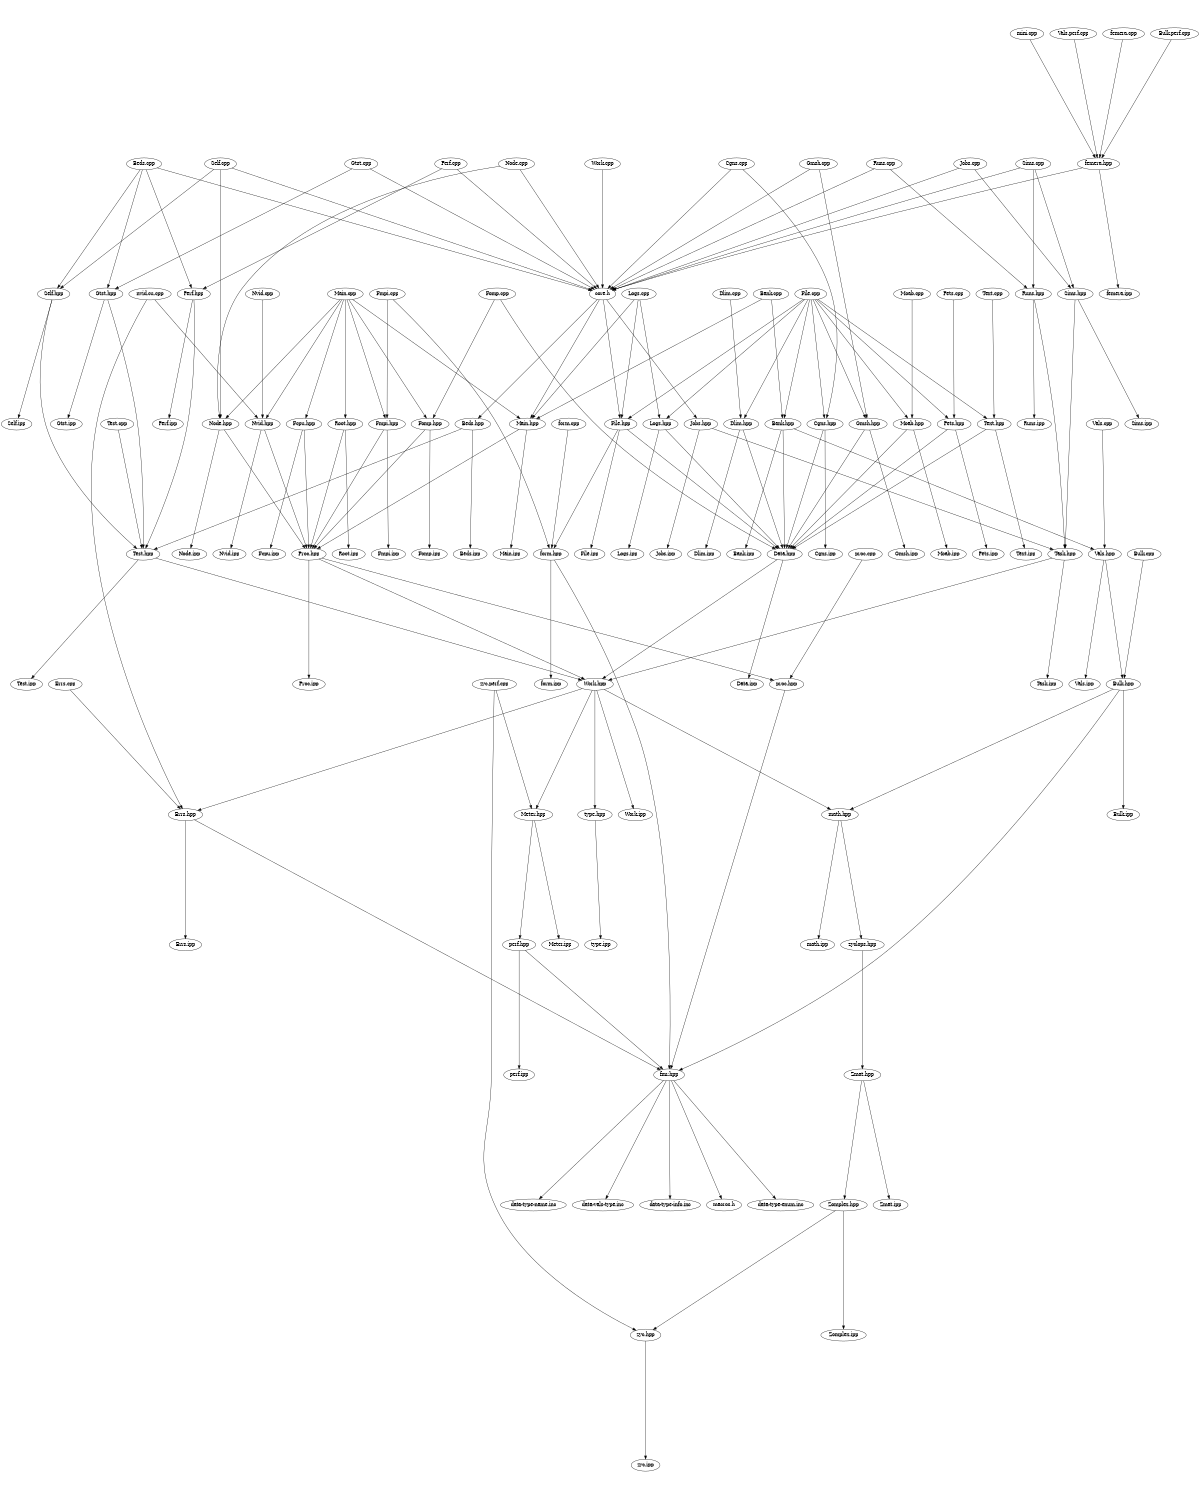 digraph "source tree" {
    overlap=scale;
    size="8,10";
    ratio="fill";
    fontsize="16";
    fontname="Helvetica";
	clusterrank="local";
	"Gtst.hpp" -> "Test.hpp"
	"femera.hpp" -> "femera.ipp"
	"Perf.cpp" -> "Perf.hpp"
	"Self.hpp" -> "Test.hpp"
	"Zmat.hpp" -> "Zmat.ipp"
	"Node.hpp" -> "Proc.hpp"
	"Errs.hpp" -> "Errs.ipp"
	"Work.hpp" -> "type.hpp"
	"zyc.hpp" -> "zyc.ipp"
	"Beds.cpp" -> "Gtst.hpp"
	"core.h" -> "Beds.hpp"
	"Self.cpp" -> "Self.hpp"
	"zyc.perf.cpp" -> "zyc.hpp"
	"Perf.hpp" -> "Perf.ipp"
	"Dlim.hpp" -> "Dlim.ipp"
	"File.hpp" -> "form.hpp"
	"Nvid.hpp" -> "Nvid.ipp"
	"Main.cpp" -> "Fomp.hpp"
	"Fomp.hpp" -> "Fomp.ipp"
	"Logs.hpp" -> "Data.hpp"
	"fmr.hpp" -> "data-type-enum.inc"
	"Beds.hpp" -> "Test.hpp"
	"Cgns.hpp" -> "Cgns.ipp"
	"math.hpp" -> "math.ipp"
	"Runs.hpp" -> "Task.hpp"
	"Jobs.cpp" -> "Sims.hpp"
	"mini.cpp" -> "femera.hpp"
	"Gmsh.cpp" -> "Gmsh.hpp"
	"Moab.hpp" -> "Data.hpp"
	"Fomp.cpp" -> "Fomp.hpp"
	"Node.cpp" -> "Node.hpp"
	"Bank.cpp" -> "Main.hpp"
	"zyclops.hpp" -> "Zmat.hpp"
	"Test.hpp" -> "Work.hpp"
	"Runs.cpp" -> "Runs.hpp"
	"Self.hpp" -> "Self.ipp"
	"Main.cpp" -> "Main.hpp"
	"File.cpp" -> "Logs.hpp"
	"Fomp.cpp" -> "Data.hpp"
	"Sims.hpp" -> "Task.hpp"
	"Test.cpp" -> "Test.hpp"
	"Bulk.hpp" -> "math.hpp"
	"Sims.cpp" -> "Runs.hpp"
	"Fmpi.hpp" -> "Fmpi.ipp"
	"Zomplex.hpp" -> "zyc.hpp"
	"Perf.cpp" -> "core.h"
	"nvid.cu.cpp" -> "Errs.hpp"
	"Bulk.hpp" -> "Bulk.ipp"
	"Task.hpp" -> "Work.hpp"
	"Proc.hpp" -> "proc.hpp"
	"Proc.hpp" -> "Proc.ipp"
	"Proc.hpp" -> "Work.hpp"
	"Fcpu.hpp" -> "Proc.hpp"
	"Root.hpp" -> "Proc.hpp"
	"form.hpp" -> "fmr.hpp"
	"Vals.cpp" -> "Vals.hpp"
	"Main.cpp" -> "Fmpi.hpp"
	"Node.cpp" -> "core.h"
	"core.h" -> "Jobs.hpp"
	"Pets.hpp" -> "Data.hpp"
	"Work.hpp" -> "Errs.hpp"
	"Logs.cpp" -> "Main.hpp"
	"Bulk.hpp" -> "fmr.hpp"
	"Logs.cpp" -> "File.hpp"
	"Nvid.cpp" -> "Nvid.hpp"
	"Gtst.hpp" -> "Gtst.ipp"
	"Gtst.cpp" -> "core.h"
	"Fmpi.cpp" -> "form.hpp"
	"Moab.hpp" -> "Moab.ipp"
	"fmr.hpp" -> "data-type-name.inc"
	"fmr.hpp" -> "data-vals-type.inc"
	"Jobs.hpp" -> "Jobs.ipp"
	"Work.hpp" -> "Work.ipp"
	"Runs.cpp" -> "core.h"
	"Vals.perf.cpp" -> "femera.hpp"
	"Zmat.hpp" -> "Zomplex.hpp"
	"Bank.hpp" -> "Bank.ipp"
	"File.cpp" -> "File.hpp"
	"femera.hpp" -> "core.h"
	"Fcpu.hpp" -> "Fcpu.ipp"
	"Text.hpp" -> "Text.ipp"
	"Cgns.cpp" -> "core.h"
	"Jobs.hpp" -> "Task.hpp"
	"Bank.hpp" -> "Data.hpp"
	"Moab.cpp" -> "Moab.hpp"
	"Data.hpp" -> "Data.ipp"
	"Bulk.cpp" -> "Bulk.hpp"
	"Beds.cpp" -> "Perf.hpp"
	"Sims.cpp" -> "Sims.hpp"
	"Sims.hpp" -> "Sims.ipp"
	"Pets.hpp" -> "Pets.ipp"
	"Runs.hpp" -> "Runs.ipp"
	"Fomp.hpp" -> "Proc.hpp"
	"fmr.hpp" -> "data-type-info.inc"
	"Bank.cpp" -> "Bank.hpp"
	"form.cpp" -> "form.hpp"
	"Vals.hpp" -> "Bulk.hpp"
	"math.hpp" -> "zyclops.hpp"
	"Nvid.hpp" -> "Proc.hpp"
	"Meter.hpp" -> "Meter.ipp"
	"femera.cpp" -> "femera.hpp"
	"proc.hpp" -> "fmr.hpp"
	"perf.hpp" -> "perf.ipp"
	"Beds.cpp" -> "Self.hpp"
	"Vals.hpp" -> "Vals.ipp"
	"Gmsh.hpp" -> "Gmsh.ipp"
	"Errs.hpp" -> "fmr.hpp"
	"Work.hpp" -> "math.hpp"
	"Dlim.cpp" -> "Dlim.hpp"
	"Self.cpp" -> "Node.hpp"
	"Test.hpp" -> "Test.ipp"
	"Fmpi.hpp" -> "Proc.hpp"
	"Main.hpp" -> "Proc.hpp"
	"proc.cpp" -> "proc.hpp"
	"Errs.cpp" -> "Errs.hpp"
	"Beds.hpp" -> "Beds.ipp"
	"File.hpp" -> "Data.hpp"
	"Fmpi.cpp" -> "Fmpi.hpp"
	"Work.cpp" -> "core.h"
	"Logs.hpp" -> "Logs.ipp"
	"Gmsh.cpp" -> "core.h"
	"Bulk.perf.cpp" -> "femera.hpp"
	"type.hpp" -> "type.ipp"
	"Task.hpp" -> "Task.ipp"
	"File.cpp" -> "Pets.hpp"
	"Node.hpp" -> "Node.ipp"
	"File.cpp" -> "Bank.hpp"
	"File.cpp" -> "Gmsh.hpp"
	"Main.cpp" -> "Node.hpp"
	"Self.cpp" -> "core.h"
	"Jobs.cpp" -> "core.h"
	"fmr.hpp" -> "macros.h"
	"form.hpp" -> "form.ipp"
	"Perf.hpp" -> "Test.hpp"
	"Data.hpp" -> "Work.hpp"
	"Beds.cpp" -> "core.h"
	"Meter.hpp" -> "perf.hpp"
	"Dlim.hpp" -> "Data.hpp"
	"core.h" -> "Main.hpp"
	"Bank.hpp" -> "Vals.hpp"
	"File.cpp" -> "Moab.hpp"
	"File.hpp" -> "File.ipp"
	"Cgns.hpp" -> "Data.hpp"
	"Cgns.cpp" -> "Cgns.hpp"
	"File.cpp" -> "Cgns.hpp"
	"Main.cpp" -> "Fcpu.hpp"
	"nvid.cu.cpp" -> "Nvid.hpp"
	"Logs.cpp" -> "Logs.hpp"
	"Main.cpp" -> "Nvid.hpp"
	"Main.cpp" -> "Root.hpp"
	"zyc.perf.cpp" -> "Meter.hpp"
	"File.cpp" -> "Dlim.hpp"
	"Work.hpp" -> "Meter.hpp"
	"Text.cpp" -> "Text.hpp"
	"File.cpp" -> "Text.hpp"
	"Root.hpp" -> "Root.ipp"
	"Zomplex.hpp" -> "Zomplex.ipp"
	"Text.hpp" -> "Data.hpp"
	"perf.hpp" -> "fmr.hpp"
	"Sims.cpp" -> "core.h"
	"Main.hpp" -> "Main.ipp"
	"Gtst.cpp" -> "Gtst.hpp"
	"Gmsh.hpp" -> "Data.hpp"
	"core.h" -> "File.hpp"
	"Pets.cpp" -> "Pets.hpp"
}
